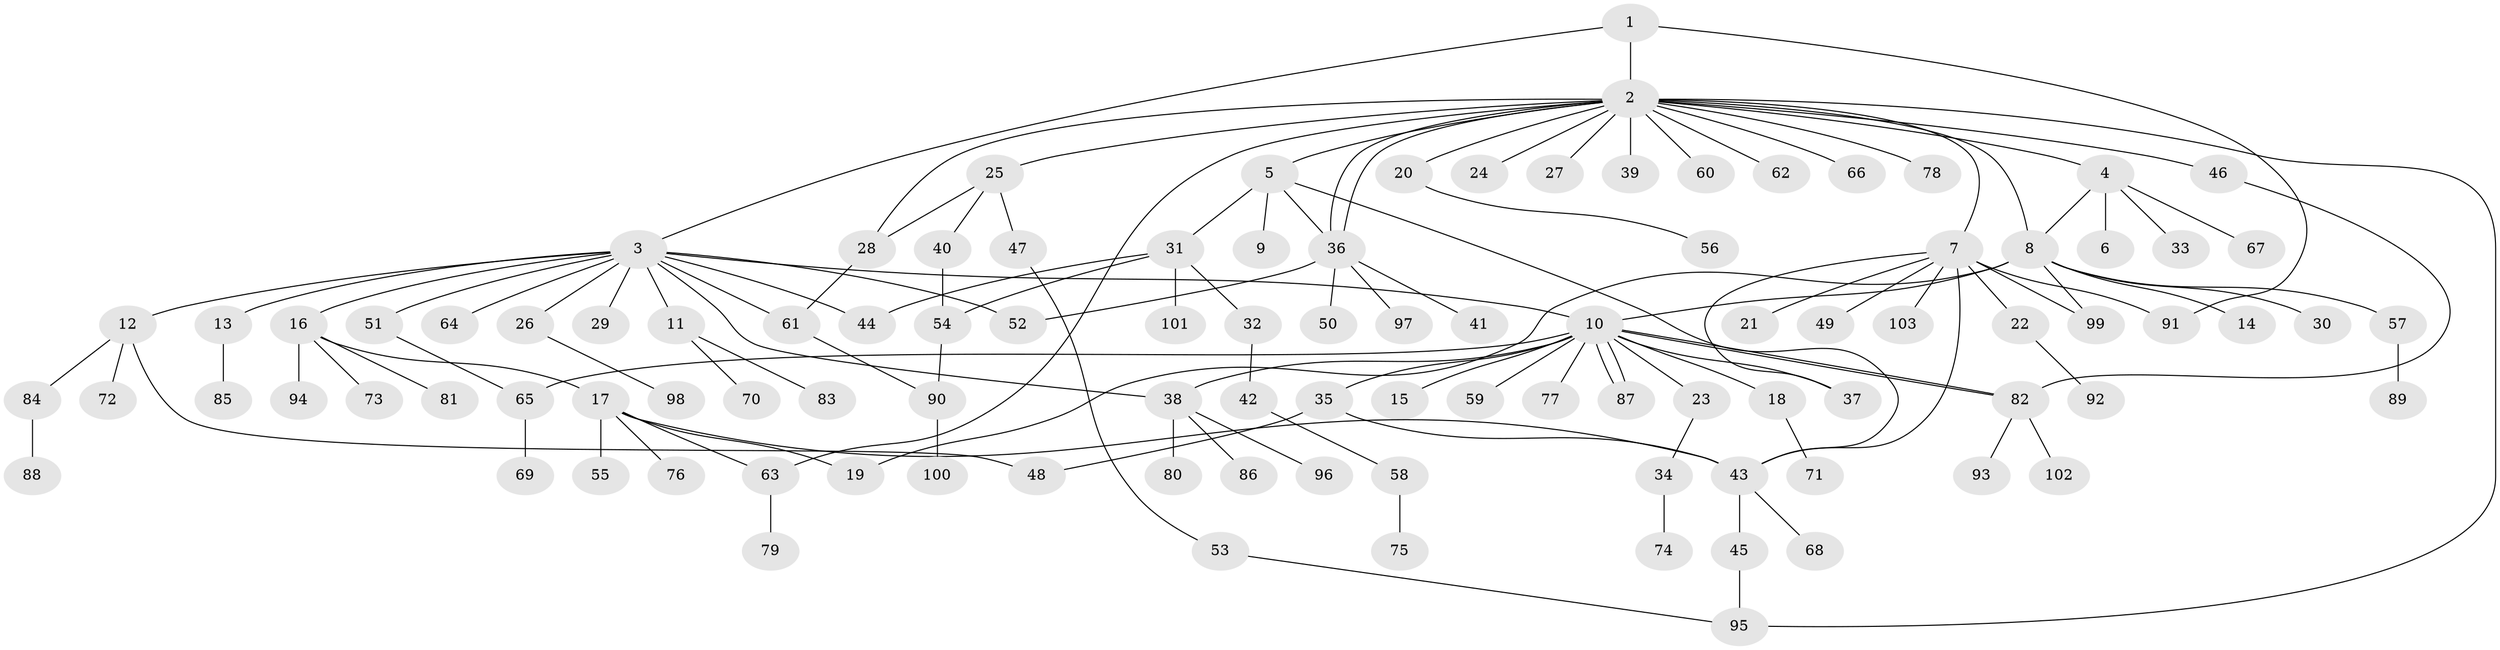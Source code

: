 // Generated by graph-tools (version 1.1) at 2025/35/03/09/25 02:35:25]
// undirected, 103 vertices, 128 edges
graph export_dot {
graph [start="1"]
  node [color=gray90,style=filled];
  1;
  2;
  3;
  4;
  5;
  6;
  7;
  8;
  9;
  10;
  11;
  12;
  13;
  14;
  15;
  16;
  17;
  18;
  19;
  20;
  21;
  22;
  23;
  24;
  25;
  26;
  27;
  28;
  29;
  30;
  31;
  32;
  33;
  34;
  35;
  36;
  37;
  38;
  39;
  40;
  41;
  42;
  43;
  44;
  45;
  46;
  47;
  48;
  49;
  50;
  51;
  52;
  53;
  54;
  55;
  56;
  57;
  58;
  59;
  60;
  61;
  62;
  63;
  64;
  65;
  66;
  67;
  68;
  69;
  70;
  71;
  72;
  73;
  74;
  75;
  76;
  77;
  78;
  79;
  80;
  81;
  82;
  83;
  84;
  85;
  86;
  87;
  88;
  89;
  90;
  91;
  92;
  93;
  94;
  95;
  96;
  97;
  98;
  99;
  100;
  101;
  102;
  103;
  1 -- 2;
  1 -- 3;
  1 -- 91;
  2 -- 4;
  2 -- 5;
  2 -- 7;
  2 -- 8;
  2 -- 20;
  2 -- 24;
  2 -- 25;
  2 -- 27;
  2 -- 28;
  2 -- 36;
  2 -- 36;
  2 -- 39;
  2 -- 46;
  2 -- 60;
  2 -- 62;
  2 -- 63;
  2 -- 66;
  2 -- 78;
  2 -- 95;
  3 -- 10;
  3 -- 11;
  3 -- 12;
  3 -- 13;
  3 -- 16;
  3 -- 26;
  3 -- 29;
  3 -- 38;
  3 -- 44;
  3 -- 51;
  3 -- 52;
  3 -- 61;
  3 -- 64;
  4 -- 6;
  4 -- 8;
  4 -- 33;
  4 -- 67;
  5 -- 9;
  5 -- 31;
  5 -- 36;
  5 -- 43;
  7 -- 21;
  7 -- 22;
  7 -- 37;
  7 -- 43;
  7 -- 49;
  7 -- 91;
  7 -- 99;
  7 -- 103;
  8 -- 10;
  8 -- 14;
  8 -- 19;
  8 -- 30;
  8 -- 57;
  8 -- 99;
  10 -- 15;
  10 -- 18;
  10 -- 23;
  10 -- 35;
  10 -- 37;
  10 -- 38;
  10 -- 59;
  10 -- 65;
  10 -- 77;
  10 -- 82;
  10 -- 82;
  10 -- 87;
  10 -- 87;
  11 -- 70;
  11 -- 83;
  12 -- 48;
  12 -- 72;
  12 -- 84;
  13 -- 85;
  16 -- 17;
  16 -- 73;
  16 -- 81;
  16 -- 94;
  17 -- 19;
  17 -- 43;
  17 -- 55;
  17 -- 63;
  17 -- 76;
  18 -- 71;
  20 -- 56;
  22 -- 92;
  23 -- 34;
  25 -- 28;
  25 -- 40;
  25 -- 47;
  26 -- 98;
  28 -- 61;
  31 -- 32;
  31 -- 44;
  31 -- 54;
  31 -- 101;
  32 -- 42;
  34 -- 74;
  35 -- 43;
  35 -- 48;
  36 -- 41;
  36 -- 50;
  36 -- 52;
  36 -- 97;
  38 -- 80;
  38 -- 86;
  38 -- 96;
  40 -- 54;
  42 -- 58;
  43 -- 45;
  43 -- 68;
  45 -- 95;
  46 -- 82;
  47 -- 53;
  51 -- 65;
  53 -- 95;
  54 -- 90;
  57 -- 89;
  58 -- 75;
  61 -- 90;
  63 -- 79;
  65 -- 69;
  82 -- 93;
  82 -- 102;
  84 -- 88;
  90 -- 100;
}
